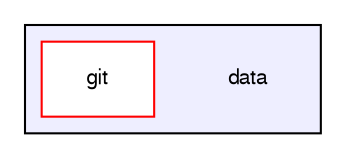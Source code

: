 digraph "/data" {
  bgcolor=transparent;
  compound=true
  node [ fontsize="10", fontname="FreeSans"];
  edge [ labelfontsize="10", labelfontname="FreeSans"];
  subgraph clusterdir_7b555189eda6378f1d04c5207486d2fc {
    graph [ bgcolor="#eeeeff", pencolor="black", label="" URL="dir_7b555189eda6378f1d04c5207486d2fc.html"];
    dir_7b555189eda6378f1d04c5207486d2fc [shape=plaintext label="data"];
    dir_bb75404fad894629d1f60761f83ed3f6 [shape=box label="git" color="red" fillcolor="white" style="filled" URL="dir_bb75404fad894629d1f60761f83ed3f6.html"];
  }
}
